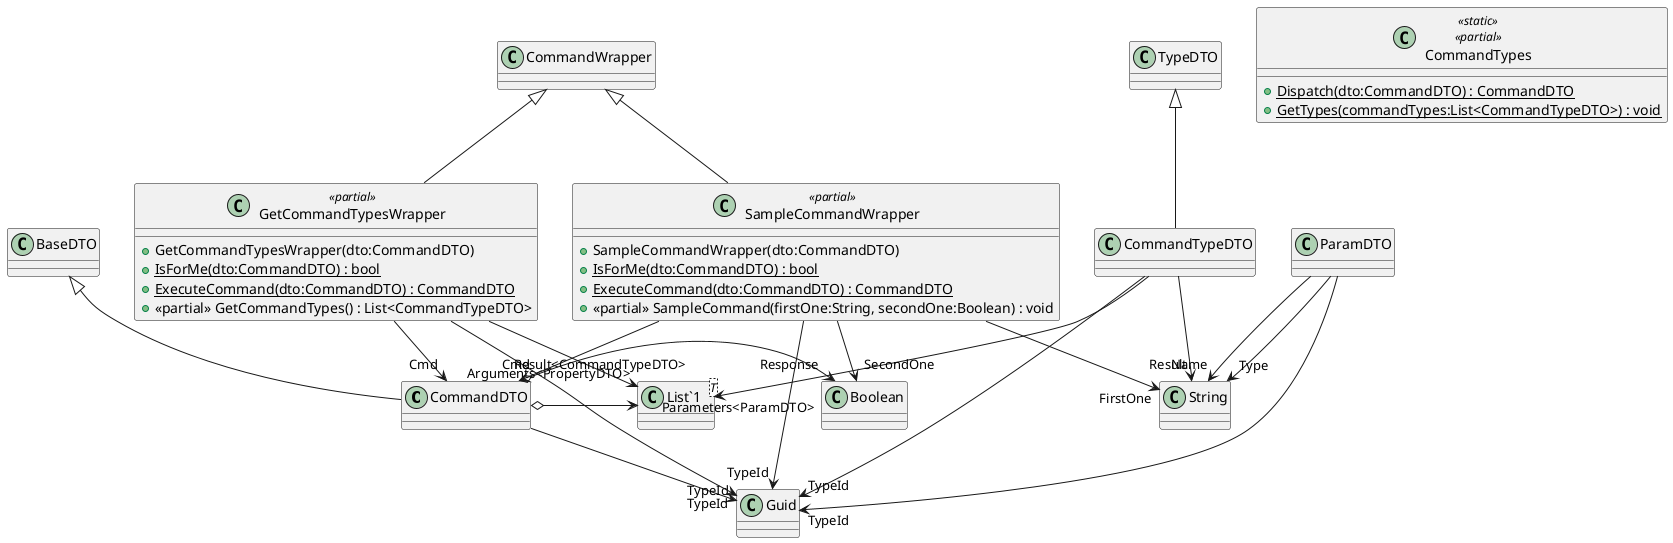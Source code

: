 @startuml
class CommandDTO {
}
class ParamDTO {
}
class CommandTypeDTO {
}
class GetCommandTypesWrapper <<partial>> {
    + GetCommandTypesWrapper(dto:CommandDTO)
    + {static} IsForMe(dto:CommandDTO) : bool
    + {static} ExecuteCommand(dto:CommandDTO) : CommandDTO
    + <<partial>> GetCommandTypes() : List<CommandTypeDTO>
}
class SampleCommandWrapper <<partial>> {
    + SampleCommandWrapper(dto:CommandDTO)
    + {static} IsForMe(dto:CommandDTO) : bool
    + {static} ExecuteCommand(dto:CommandDTO) : CommandDTO
    + <<partial>> SampleCommand(firstOne:String, secondOne:Boolean) : void
}
class CommandTypes <<static>> <<partial>> {
    + {static} Dispatch(dto:CommandDTO) : CommandDTO
}
class CommandTypes <<static>> <<partial>> {
    + {static} GetTypes(commandTypes:List<CommandTypeDTO>) : void
}
class "List`1"<T> {
}
BaseDTO <|-- CommandDTO
CommandDTO --> "TypeId" Guid
CommandDTO o-> "Response" Boolean
CommandDTO o-> "Arguments<PropertyDTO>" "List`1"
ParamDTO --> "TypeId" Guid
ParamDTO --> "Name" String
ParamDTO --> "Type" String
TypeDTO <|-- CommandTypeDTO
CommandTypeDTO --> "TypeId" Guid
CommandTypeDTO --> "Result" String
CommandTypeDTO --> "Parameters<ParamDTO>" "List`1"
CommandWrapper <|-- GetCommandTypesWrapper
GetCommandTypesWrapper --> "TypeId" Guid
GetCommandTypesWrapper --> "Cmd" CommandDTO
GetCommandTypesWrapper --> "Result<CommandTypeDTO>" "List`1"
CommandWrapper <|-- SampleCommandWrapper
SampleCommandWrapper --> "TypeId" Guid
SampleCommandWrapper --> "Cmd" CommandDTO
SampleCommandWrapper --> "FirstOne" String
SampleCommandWrapper --> "SecondOne" Boolean
@enduml
